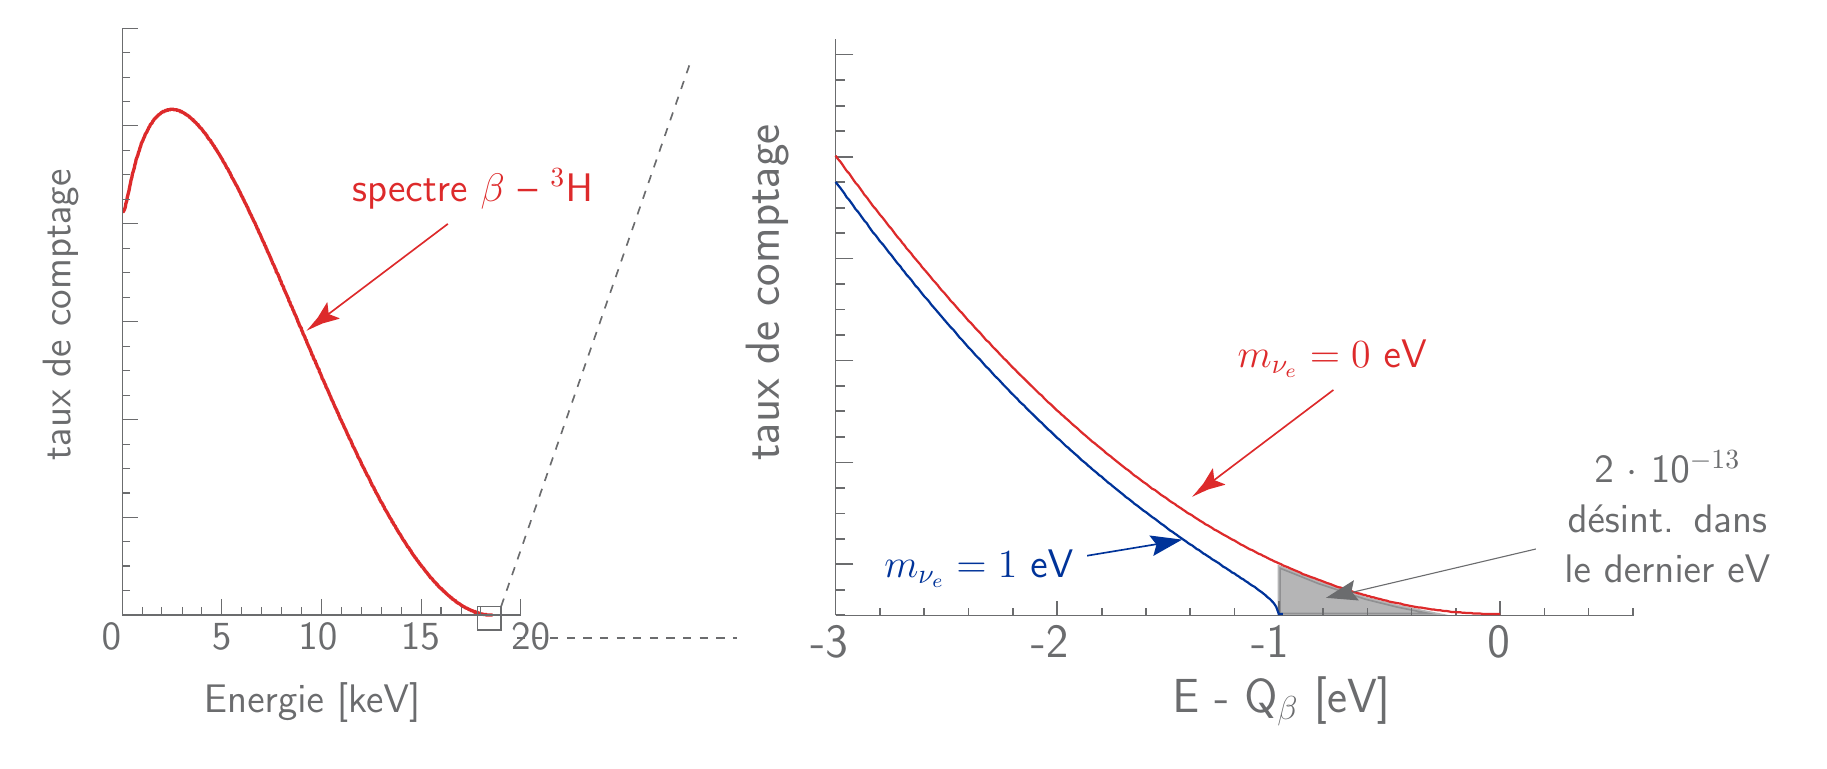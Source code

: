 \begin{tikzpicture}[y=-1cm,>=latex]
  \sf
  \definecolor{red}{RGB}{221,42,43}
  \definecolor{green}{RGB}{105,182,40}
  \definecolor{blue}{RGB}{0,51,153}
  \definecolor{orange}{RGB}{192,128,64}
  \definecolor{gray}{RGB}{107,108,110}
  \colorlet{black}{gray}

  %% Beta spectrum
  \draw[very thick,red] (1.668,21.637) -- (1.674,21.637) -- (1.687,21.613) -- (1.698,21.582) -- (1.704,21.541) -- (1.717,21.499) -- (1.723,21.457) -- (1.734,21.414) -- (1.746,21.368) -- (1.753,21.325) -- (1.763,21.283) -- (1.77,21.241) -- (1.782,21.201) -- (1.789,21.158) -- (1.812,21.086) -- (1.818,21.05) -- (1.829,21.014) -- (1.835,20.978) -- (1.858,20.919) -- (1.865,20.889) -- (1.877,20.86) -- (1.884,20.83) -- (1.894,20.805) -- (1.901,20.775) -- (1.924,20.729) -- (1.93,20.709) -- (1.943,20.686) -- (1.949,20.661) -- (1.973,20.625) -- (1.979,20.608) -- (1.99,20.589) -- (1.996,20.572) -- (2.009,20.555) -- (2.015,20.536) -- (2.038,20.513) -- (2.045,20.494) -- (2.055,20.483) -- (2.062,20.47) -- (2.127,20.405) -- (2.14,20.398) -- (2.157,20.381) -- (2.17,20.375) -- (2.176,20.369) -- (2.187,20.369) -- (2.199,20.362) -- (2.206,20.356) -- (2.216,20.356) -- (2.223,20.352) -- (2.235,20.352) -- (2.239,20.345) -- (2.265,20.345) -- (2.271,20.339) -- (2.305,20.339) -- (2.318,20.345) -- (2.347,20.345) -- (2.354,20.352) -- (2.366,20.352) -- (2.377,20.356) -- (2.383,20.356) -- (2.396,20.362) -- (2.4,20.369) -- (2.413,20.369) -- (2.419,20.375) -- (2.443,20.386) -- (2.449,20.392) -- (2.462,20.398) -- (2.466,20.405) -- (2.491,20.417) -- (2.496,20.422) -- (2.508,20.428) -- (2.515,20.441) -- (2.527,20.447) -- (2.544,20.464) -- (2.557,20.47) -- (2.561,20.483) -- (2.574,20.489) -- (2.58,20.5) -- (2.591,20.506) -- (2.603,20.519) -- (2.61,20.53) -- (2.623,20.536) -- (2.627,20.549) -- (2.639,20.559) -- (2.646,20.572) -- (2.656,20.578) -- (2.669,20.589) -- (2.675,20.602) -- (2.686,20.614) -- (2.692,20.625) -- (2.718,20.65) -- (2.722,20.661) -- (2.735,20.673) -- (2.741,20.693) -- (2.752,20.703) -- (2.758,20.716) -- (2.783,20.739) -- (2.788,20.758) -- (2.8,20.769) -- (2.807,20.781) -- (2.817,20.798) -- (2.83,20.811) -- (2.836,20.83) -- (2.849,20.841) -- (2.853,20.853) -- (2.866,20.87) -- (2.872,20.883) -- (2.896,20.919) -- (2.902,20.932) -- (2.913,20.949) -- (2.919,20.961) -- (2.932,20.978) -- (2.938,20.997) -- (2.949,21.014) -- (2.961,21.027) -- (2.968,21.044) -- (2.978,21.063) -- (2.985,21.08) -- (2.997,21.093) -- (3.008,21.11) -- (3.014,21.129) -- (3.027,21.145) -- (3.033,21.165) -- (3.044,21.181) -- (3.05,21.201) -- (3.073,21.237) -- (3.08,21.253) -- (3.092,21.273) -- (3.099,21.289) -- (3.122,21.325) -- (3.128,21.342) -- (3.139,21.361) -- (3.145,21.378) -- (3.158,21.397) -- (3.164,21.414) -- (3.175,21.44) -- (3.188,21.457) -- (3.194,21.476) -- (3.205,21.493) -- (3.211,21.512) -- (3.224,21.535) -- (3.234,21.552) -- (3.241,21.571) -- (3.253,21.588) -- (3.26,21.613) -- (3.27,21.63) -- (3.277,21.649) -- (3.289,21.673) -- (3.3,21.689) -- (3.306,21.709) -- (3.319,21.732) -- (3.325,21.751) -- (3.336,21.768) -- (3.349,21.791) -- (3.355,21.81) -- (3.365,21.827) -- (3.372,21.852) -- (3.385,21.869) -- (3.391,21.893) -- (3.401,21.912) -- (3.414,21.935) -- (3.421,21.954) -- (3.431,21.977) -- (3.437,21.994) -- (3.45,22.02) -- (3.461,22.037) -- (3.467,22.062) -- (3.48,22.079) -- (3.486,22.102) -- (3.497,22.121) -- (3.503,22.145) -- (3.516,22.164) -- (3.526,22.187) -- (3.533,22.204) -- (3.545,22.229) -- (3.55,22.246) -- (3.562,22.269);
  \draw[very thick,red] (3.562,22.269) -- (3.569,22.295) -- (3.581,22.312) -- (3.592,22.335) -- (3.598,22.354) -- (3.611,22.377) -- (3.615,22.403) -- (3.628,22.42) -- (3.641,22.443) -- (3.647,22.462) -- (3.658,22.485) -- (3.664,22.509) -- (3.677,22.528) -- (3.681,22.551) -- (3.694,22.576) -- (3.706,22.593) -- (3.711,22.617) -- (3.723,22.642) -- (3.73,22.659) -- (3.753,22.708) -- (3.759,22.725) -- (3.772,22.748) -- (3.776,22.773) -- (3.789,22.79) -- (3.795,22.816) -- (3.808,22.839) -- (3.818,22.856) -- (3.825,22.881) -- (3.838,22.904) -- (3.842,22.921) -- (3.867,22.97) -- (3.871,22.987) -- (3.884,23.012) -- (3.89,23.036) -- (3.901,23.055) -- (3.907,23.078) -- (3.92,23.101) -- (3.933,23.12) -- (3.937,23.144) -- (3.95,23.167) -- (3.956,23.192) -- (3.967,23.209) -- (3.979,23.233) -- (3.986,23.258) -- (3.998,23.275) -- (4.003,23.298) -- (4.015,23.324) -- (4.022,23.34) -- (4.045,23.389) -- (4.051,23.406) -- (4.062,23.431) -- (4.068,23.455) -- (4.081,23.472) -- (4.087,23.497) -- (4.098,23.52) -- (4.111,23.537) -- (4.117,23.563) -- (4.128,23.58) -- (4.134,23.603) -- (4.147,23.628) -- (4.159,23.645) -- (4.163,23.671) -- (4.176,23.694) -- (4.183,23.711) -- (4.193,23.736) -- (4.199,23.76) -- (4.212,23.777) -- (4.223,23.802) -- (4.229,23.819) -- (4.242,23.842) -- (4.248,23.868) -- (4.259,23.884) -- (4.271,23.91) -- (4.278,23.927) -- (4.288,23.95) -- (4.295,23.969) -- (4.307,23.992) -- (4.314,24.016) -- (4.324,24.035) -- (4.337,24.058) -- (4.343,24.077) -- (4.354,24.1) -- (4.36,24.117) -- (4.373,24.143) -- (4.384,24.16) -- (4.39,24.185) -- (4.403,24.202) -- (4.409,24.225) -- (4.42,24.244) -- (4.426,24.268) -- (4.439,24.287) -- (4.449,24.31) -- (4.456,24.327) -- (4.468,24.346) -- (4.475,24.369) -- (4.485,24.388) -- (4.498,24.412) -- (4.504,24.428) -- (4.515,24.454) -- (4.521,24.471) -- (4.534,24.49) -- (4.54,24.513) -- (4.564,24.549) -- (4.57,24.572) -- (4.58,24.591) -- (4.587,24.615) -- (4.61,24.651) -- (4.616,24.668) -- (4.629,24.693) -- (4.636,24.71) -- (4.646,24.729) -- (4.652,24.752) -- (4.676,24.788) -- (4.682,24.805) -- (4.695,24.831) -- (4.699,24.848) -- (4.712,24.867) -- (4.718,24.884) -- (4.731,24.903) -- (4.741,24.926) -- (4.748,24.943) -- (4.76,24.962) -- (4.765,24.979) -- (4.79,25.015) -- (4.796,25.034) -- (4.807,25.051) -- (4.813,25.074) -- (4.826,25.093) -- (4.83,25.11) -- (4.856,25.146) -- (4.86,25.165) -- (4.873,25.182) -- (4.879,25.201) -- (4.902,25.237) -- (4.909,25.254) -- (4.921,25.273) -- (4.925,25.29) -- (4.938,25.309) -- (4.945,25.326) -- (4.957,25.339) -- (4.968,25.356) -- (4.974,25.375) -- (4.987,25.392) -- (4.991,25.411) -- (5.016,25.447) -- (5.021,25.457) -- (5.033,25.476) -- (5.04,25.493) -- (5.052,25.512) -- (5.057,25.523) -- (5.082,25.559) -- (5.086,25.578) -- (5.099,25.588) -- (5.105,25.607) -- (5.118,25.624) -- (5.129,25.637) -- (5.135,25.656) -- (5.148,25.673) -- (5.152,25.686) -- (5.165,25.703) -- (5.171,25.715) -- (5.182,25.732) -- (5.194,25.745) -- (5.201,25.762) -- (5.213,25.781) -- (5.218,25.792) -- (5.23,25.811) -- (5.243,25.823) -- (5.247,25.834) -- (5.26,25.853) -- (5.266,25.864) -- (5.277,25.883) -- (5.283,25.895) -- (5.296,25.906) -- (5.309,25.925) -- (5.313,25.936) -- (5.326,25.948) -- (5.332,25.965) -- (5.342,25.978) -- (5.349,25.991) -- (5.362,26.007) -- (5.372,26.02) -- (5.378,26.033) -- (5.391,26.043) -- (5.397,26.056) -- (5.408,26.073) -- (5.421,26.086) -- (5.427,26.099) -- (5.438,26.109) -- (5.444,26.122) -- (5.457,26.134) -- (5.463,26.145) -- (5.474,26.158);
  \draw[very thick,red] (5.474,26.158) -- (5.486,26.168) -- (5.493,26.181) -- (5.503,26.194) -- (5.51,26.204) -- (5.533,26.23) -- (5.539,26.24) -- (5.552,26.253) -- (5.558,26.266) -- (5.569,26.276) -- (5.575,26.289) -- (5.588,26.295) -- (5.599,26.306) -- (5.605,26.319) -- (5.618,26.331) -- (5.624,26.342) -- (5.635,26.348) -- (5.647,26.361) -- (5.654,26.374) -- (5.664,26.378) -- (5.671,26.391) -- (5.7,26.42) -- (5.713,26.427) -- (5.719,26.439) -- (5.73,26.444) -- (5.736,26.456) -- (5.749,26.463) -- (5.802,26.515) -- (5.814,26.522) -- (5.831,26.541) -- (5.844,26.545) -- (5.85,26.558) -- (5.874,26.571) -- (5.88,26.577) -- (5.891,26.581) -- (5.897,26.594) -- (5.91,26.6) -- (5.916,26.607) -- (5.939,26.617) -- (5.946,26.623) -- (5.956,26.63) -- (5.963,26.636) -- (5.975,26.642) -- (5.98,26.649) -- (6.005,26.659) -- (6.011,26.666) -- (6.022,26.672) -- (6.028,26.672) -- (6.052,26.683) -- (6.058,26.689) -- (6.071,26.695) -- (6.075,26.695) -- (6.088,26.702) -- (6.094,26.708) -- (6.107,26.708) -- (6.117,26.714) -- (6.124,26.719) -- (6.136,26.719) -- (6.14,26.725) -- (6.153,26.725) -- (6.166,26.731) -- (6.172,26.731) -- (6.183,26.738) -- (6.189,26.738) -- (6.202,26.744) -- (6.206,26.744) -- (6.219,26.75) -- (6.236,26.75) -- (6.248,26.755) -- (6.278,26.755) -- (6.284,26.761) -- (6.363,26.761);

  %% Frame
  \draw[black] (1.657,26.761) -- (1.657,19.31);
  \draw[black] (1.657,26.761) -- (6.718,26.761);

  %% ticks
  \draw[black] (1.858,26.761) -- (1.657,26.761);
  \draw[black] (1.759,26.45) -- (1.657,26.45);
  \draw[black] (1.759,26.139) -- (1.657,26.139);
  \draw[black] (1.759,25.828) -- (1.657,25.828);
  \draw[black] (1.858,25.523) -- (1.657,25.523);
  \draw[black] (1.759,25.212) -- (1.657,25.212);
  \draw[black] (1.759,24.903) -- (1.657,24.903);
  \draw[black] (1.759,24.591) -- (1.657,24.591);
  \draw[black] (1.858,24.28) -- (1.657,24.28);
  \draw[black] (1.759,23.969) -- (1.657,23.969);
  \draw[black] (1.759,23.658) -- (1.657,23.658);
  \draw[black] (1.759,23.347) -- (1.657,23.347);
  \draw[black] (1.858,23.036) -- (1.657,23.036);
  \draw[black] (1.759,22.725) -- (1.657,22.725);
  \draw[black] (1.759,22.413) -- (1.657,22.413);
  \draw[black] (1.759,22.102) -- (1.657,22.102);
  \draw[black] (1.858,21.791) -- (1.657,21.791);
  \draw[black] (1.759,21.482) -- (1.657,21.482);
  \draw[black] (1.759,21.171) -- (1.657,21.171);
  \draw[black] (1.759,20.86) -- (1.657,20.86);
  \draw[black] (1.858,20.549) -- (1.657,20.549);
  \draw[black] (1.759,20.244) -- (1.657,20.244);
  \draw[black] (1.759,19.933) -- (1.657,19.933);
  \draw[black] (1.759,19.622) -- (1.657,19.622);
  \draw[black] (1.858,19.31) -- (1.657,19.31);
  \draw[black] (1.657,26.558) -- (1.657,26.761);
  \draw[black] (1.913,26.659) -- (1.913,26.761);
  \draw[black] (2.163,26.659) -- (2.163,26.761);
  \draw[black] (2.419,26.659) -- (2.419,26.761);
  \draw[black] (2.669,26.659) -- (2.669,26.761);
  \draw[black] (2.925,26.558) -- (2.925,26.761);
  \draw[black] (3.175,26.659) -- (3.175,26.761);
  \draw[black] (3.431,26.659) -- (3.431,26.761);
  \draw[black] (3.681,26.659) -- (3.681,26.761);
  \draw[black] (3.937,26.659) -- (3.937,26.761);
  \draw[black] (4.189,26.558) -- (4.189,26.761);
  \draw[black] (4.445,26.659) -- (4.445,26.761);
  \draw[black] (4.695,26.659) -- (4.695,26.761);
  \draw[black] (4.951,26.659) -- (4.951,26.761);
  \draw[black] (5.201,26.659) -- (5.201,26.761);
  \draw[black] (5.457,26.558) -- (5.457,26.761);
  \draw[black] (5.707,26.659) -- (5.707,26.761);
  \draw[black] (5.963,26.659) -- (5.963,26.761);
  \draw[black] (6.212,26.659) -- (6.212,26.761);
  \draw[black] (6.469,26.659) -- (6.469,26.761);
  \draw[black] (6.718,26.558) -- (6.718,26.761);

  %% ticks
  \draw[semithick,black] (10.945,26.115) -- (10.719,26.115);
  \draw[semithick,black] (10.833,25.798) -- (10.719,25.798);
  \draw[semithick,black] (10.833,25.472) -- (10.719,25.472);
  \draw[semithick,black] (10.833,25.148) -- (10.719,25.148);
  \draw[semithick,black] (10.945,24.824) -- (10.719,24.824);
  \draw[semithick,black] (10.833,24.5) -- (10.719,24.5);
  \draw[semithick,black] (10.833,24.174) -- (10.719,24.174);
  \draw[semithick,black] (10.833,23.857) -- (10.719,23.857);
  \draw[semithick,black] (10.945,23.531) -- (10.719,23.531);
  \draw[semithick,black] (10.833,23.207) -- (10.719,23.207);
  \draw[semithick,black] (10.833,22.883) -- (10.719,22.883);
  \draw[semithick,black] (10.833,22.559) -- (10.719,22.559);
  \draw[semithick,black] (10.945,22.233) -- (10.719,22.233);
  \draw[semithick,black] (10.833,21.91) -- (10.719,21.91);
  \draw[semithick,black] (10.833,21.59) -- (10.719,21.59);
  \draw[semithick,black] (10.833,21.266) -- (10.719,21.266);
  \draw[semithick,black] (10.945,20.942) -- (10.719,20.942);
  \draw[semithick,black] (10.833,20.618) -- (10.719,20.618);
  \draw[semithick,black] (10.833,20.295) -- (10.719,20.295);
  \draw[semithick,black] (10.833,19.969) -- (10.719,19.969);
  \draw[semithick,black] (10.945,19.645) -- (10.719,19.645);
  \draw[semithick,black] (10.833,26.441) -- (10.719,26.441);
  \draw[semithick,black] (10.833,26.765) -- (10.719,26.765);
  \draw[semithick,black] (10.719,26.587) -- (10.719,26.765);
  \draw[semithick,black] (11.282,26.676) -- (11.282,26.765);
  \draw[semithick,black] (11.845,26.676) -- (11.845,26.765);
  \draw[semithick,black] (12.406,26.676) -- (12.406,26.765);
  \draw[semithick,black] (12.969,26.676) -- (12.969,26.765);
  \draw[semithick,black] (13.53,26.587) -- (13.53,26.765);
  \draw[semithick,black] (14.099,26.676) -- (14.099,26.765);
  \draw[semithick,black] (14.662,26.676) -- (14.662,26.765);
  \draw[semithick,black] (15.223,26.676) -- (15.223,26.765);
  \draw[semithick,black] (15.786,26.676) -- (15.786,26.765);
  \draw[semithick,black] (16.347,26.587) -- (16.347,26.765);
  \draw[semithick,black] (16.91,26.676) -- (16.91,26.765);
  \draw[semithick,black] (17.473,26.676) -- (17.473,26.765);
  \draw[semithick,black] (18.034,26.676) -- (18.034,26.765);
  \draw[semithick,black] (18.597,26.676) -- (18.597,26.765);
  \draw[semithick,black] (19.158,26.587) -- (19.158,26.765);
  \draw[semithick,black] (19.721,26.676) -- (19.721,26.765);
  \draw[semithick,black] (20.282,26.676) -- (20.282,26.765);
  \draw[semithick,black] (20.845,26.676) -- (20.845,26.765);

  %% Frame
  \draw[black] (10.719,26.765) -- (10.719,19.448);
  \draw[black] (10.719,26.765) -- (20.855,26.765);
  %% \path[xshift=120pt,yshift=-18.5pt, fill=black, rotate around={165:(17.014,25.98)}] (17.014,25.98) -- (16.595,25.946) -- (16.95,25.722) -- (16.919,25.866) -- cycle;
  %% \path[xshift=-183pt,yshift=200pt, fill=black, rotate around={-105:(17.014,25.98)}] (17.014,25.98) -- (16.595,25.946) -- (16.95,25.722) -- (16.919,25.866) -- cycle;

  \begin{scope}[yshift=-18pt]
    \path[fill=gray,opacity=0.5] (16.353,25.519) -- (16.853,25.72) -- (17.452,25.919) -- (17.852,26.018) -- (18.352,26.12) -- (16.353,26.12) -- cycle;
    \draw[very thick,gray,opacity=0.5] (16.353,25.519) -- (16.853,25.72) -- (17.452,25.919) -- (17.852,26.018) -- (18.352,26.12) -- (16.353,26.12) -- cycle;
    \draw[thick,blue] (10.719,20.629) -- (10.746,20.665) -- (10.78,20.707) -- (10.833,20.779) -- (10.858,20.822) -- (10.892,20.858) -- (10.945,20.932) -- (10.971,20.974) -- (11.005,21.01) -- (11.083,21.12) -- (11.117,21.156) -- (11.142,21.198) -- (11.195,21.273) -- (11.229,21.308) -- (11.282,21.383) -- (11.316,21.419) -- (11.341,21.45) -- (11.394,21.522) -- (11.428,21.56) -- (11.481,21.632) -- (11.506,21.664) -- (11.54,21.7) -- (11.565,21.738) -- (11.593,21.77) -- (11.618,21.806) -- (11.652,21.842) -- (11.68,21.874) -- (11.733,21.948) -- (11.764,21.977) -- (11.792,22.015) -- (11.817,22.047) -- (11.845,22.083) -- (11.877,22.115) -- (11.904,22.145) -- (11.93,22.183) -- (11.957,22.214) -- (11.989,22.25) -- (12.069,22.344) -- (12.101,22.382) -- (12.181,22.475) -- (12.215,22.507) -- (12.241,22.538) -- (12.268,22.574) -- (12.294,22.606) -- (12.327,22.638) -- (12.406,22.731) -- (12.44,22.763) -- (12.493,22.826) -- (12.518,22.852) -- (12.552,22.883) -- (12.63,22.976) -- (12.664,23.004) -- (12.744,23.097) -- (12.776,23.125) -- (12.804,23.154) -- (12.829,23.182) -- (12.857,23.213) -- (12.888,23.243) -- (12.916,23.271) -- (12.941,23.302) -- (12.969,23.328) -- (13.001,23.36) -- (13.028,23.385) -- (13.053,23.417) -- (13.081,23.442) -- (13.115,23.47) -- (13.14,23.501) -- (13.193,23.552) -- (13.227,23.584) -- (13.305,23.662) -- (13.339,23.69) -- (13.365,23.719) -- (13.418,23.772) -- (13.451,23.798) -- (13.53,23.878) -- (13.564,23.904) -- (13.642,23.982) -- (13.676,24.007) -- (13.703,24.035) -- (13.729,24.056) -- (13.756,24.081) -- (13.788,24.107) -- (13.841,24.16) -- (13.9,24.206) -- (13.928,24.234) -- (13.953,24.253) -- (13.981,24.28) -- (14.04,24.327) -- (14.065,24.352) -- (14.099,24.373) -- (14.127,24.401) -- (14.152,24.422) -- (14.18,24.448) -- (14.211,24.469) -- (14.239,24.494) -- (14.376,24.604) -- (14.404,24.63) -- (14.436,24.651) -- (14.489,24.693) -- (14.516,24.718) -- (14.55,24.74) -- (14.628,24.803) -- (14.662,24.824) -- (14.74,24.886) -- (14.774,24.907) -- (14.853,24.97) -- (14.887,24.991) -- (14.965,25.055) -- (14.999,25.074) -- (15.026,25.095) -- (15.052,25.112) -- (15.079,25.133) -- (15.111,25.154) -- (15.138,25.174) -- (15.164,25.19) -- (15.191,25.212) -- (15.223,25.233) -- (15.251,25.248) -- (15.303,25.29) -- (15.335,25.305) -- (15.388,25.347) -- (15.416,25.362) -- (15.447,25.383) -- (15.475,25.4) -- (15.5,25.421) -- (15.528,25.436) -- (15.562,25.457) -- (15.587,25.472) -- (15.64,25.514) -- (15.674,25.531) -- (15.699,25.55) -- (15.727,25.567) -- (15.752,25.588) -- (15.786,25.603) -- (15.812,25.624) -- (15.839,25.639) -- (15.864,25.66) -- (15.898,25.677) -- (15.924,25.698) -- (15.951,25.713) -- (15.977,25.734) -- (16.01,25.756) -- (16.038,25.77) -- (16.091,25.813) -- (16.123,25.834) -- (16.176,25.876) -- (16.203,25.902) -- (16.235,25.927) -- (16.262,25.955) -- (16.288,25.984) -- (16.315,26.027) -- (16.347,26.115) -- (16.4,26.115);
    \draw[thick,red] (10.719,20.295) -- (10.746,20.335) -- (10.78,20.373) -- (10.806,20.409) -- (10.833,20.451) -- (10.858,20.487) -- (10.892,20.523) -- (10.918,20.561) -- (10.945,20.602) -- (10.971,20.64) -- (11.005,20.676) -- (11.057,20.75) -- (11.083,20.79) -- (11.117,20.828) -- (11.195,20.938) -- (11.229,20.974) -- (11.282,21.046) -- (11.316,21.084) -- (11.341,21.116) -- (11.394,21.188) -- (11.428,21.224) -- (11.481,21.298) -- (11.506,21.33) -- (11.54,21.366) -- (11.565,21.402) -- (11.593,21.433) -- (11.618,21.471) -- (11.652,21.507) -- (11.68,21.539) -- (11.705,21.575) -- (11.733,21.607) -- (11.764,21.643) -- (11.792,21.675) -- (11.817,21.711) -- (11.845,21.742) -- (11.877,21.778) -- (11.93,21.842) -- (11.957,21.878) -- (11.989,21.91) -- (12.016,21.941) -- (12.042,21.977) -- (12.069,22.009) -- (12.101,22.041) -- (12.154,22.104) -- (12.181,22.14) -- (12.215,22.172) -- (12.294,22.265) -- (12.327,22.297) -- (12.406,22.392) -- (12.44,22.422) -- (12.493,22.485) -- (12.518,22.511) -- (12.552,22.543) -- (12.63,22.638) -- (12.664,22.663) -- (12.717,22.727) -- (12.744,22.752) -- (12.776,22.784) -- (12.804,22.816) -- (12.829,22.841) -- (12.857,22.873) -- (12.888,22.898) -- (12.916,22.93) -- (12.941,22.957) -- (12.969,22.987) -- (13.001,23.015) -- (13.028,23.046) -- (13.081,23.097) -- (13.115,23.129) -- (13.193,23.207) -- (13.227,23.239) -- (13.305,23.317) -- (13.339,23.343) -- (13.365,23.374) -- (13.418,23.427) -- (13.451,23.453) -- (13.53,23.531) -- (13.564,23.558) -- (13.589,23.584) -- (13.617,23.605) -- (13.642,23.63) -- (13.676,23.658) -- (13.729,23.709) -- (13.788,23.757) -- (13.841,23.808) -- (13.9,23.857) -- (13.928,23.882) -- (13.953,23.904) -- (13.981,23.929) -- (14.012,23.95) -- (14.04,23.975) -- (14.127,24.045) -- (14.152,24.071) -- (14.18,24.092) -- (14.211,24.113) -- (14.239,24.138) -- (14.404,24.27) -- (14.436,24.291) -- (14.463,24.312) -- (14.489,24.337) -- (14.516,24.359) -- (14.55,24.38) -- (14.628,24.441) -- (14.662,24.462) -- (14.74,24.526) -- (14.774,24.541) -- (14.853,24.604) -- (14.887,24.625) -- (14.912,24.64) -- (14.965,24.682) -- (14.999,24.704) -- (15.026,24.718) -- (15.052,24.74) -- (15.079,24.757) -- (15.111,24.778) -- (15.138,24.797) -- (15.164,24.814) -- (15.191,24.835) -- (15.223,24.85) -- (15.251,24.867) -- (15.276,24.886) -- (15.303,24.903) -- (15.335,24.924) -- (15.388,24.956) -- (15.416,24.977) -- (15.447,24.991) -- (15.5,25.023) -- (15.528,25.044) -- (15.562,25.059) -- (15.64,25.106) -- (15.674,25.123) -- (15.752,25.169) -- (15.786,25.184) -- (15.864,25.233) -- (15.898,25.248) -- (15.977,25.294) -- (16.01,25.305) -- (16.091,25.351) -- (16.123,25.362) -- (16.15,25.379) -- (16.176,25.389) -- (16.203,25.404) -- (16.235,25.421) -- (16.262,25.432) -- (16.288,25.447) -- (16.315,25.457) -- (16.347,25.472) -- (16.375,25.483) -- (16.4,25.499);
    \draw[thick,red] (16.4,25.499) -- (16.427,25.51) -- (16.459,25.521) -- (16.487,25.535) -- (16.54,25.557) -- (16.573,25.571) -- (16.626,25.593) -- (16.652,25.61) -- (16.686,25.62) -- (16.764,25.65) -- (16.798,25.66) -- (16.851,25.682) -- (16.883,25.692) -- (16.963,25.724) -- (16.997,25.734) -- (17.075,25.766) -- (17.109,25.777) -- (17.134,25.781) -- (17.187,25.802) -- (17.221,25.813) -- (17.247,25.817) -- (17.3,25.838) -- (17.333,25.845) -- (17.359,25.855) -- (17.386,25.859) -- (17.412,25.87) -- (17.446,25.876) -- (17.473,25.887) -- (17.498,25.891) -- (17.526,25.902) -- (17.558,25.906) -- (17.585,25.916) -- (17.638,25.927) -- (17.67,25.938) -- (17.723,25.948) -- (17.75,25.959) -- (17.782,25.965) -- (17.863,25.98) -- (17.894,25.984) -- (17.922,25.995) -- (17.975,26.005) -- (18.009,26.012) -- (18.087,26.027) -- (18.121,26.033) -- (18.146,26.033) -- (18.199,26.043) -- (18.233,26.048) -- (18.286,26.058) -- (18.311,26.058) -- (18.345,26.065) -- (18.373,26.069) -- (18.398,26.069) -- (18.426,26.075) -- (18.457,26.079) -- (18.485,26.079) -- (18.538,26.09) -- (18.57,26.09) -- (18.597,26.094) -- (18.65,26.094) -- (18.682,26.101) -- (18.709,26.101) -- (18.735,26.105) -- (18.796,26.105) -- (18.821,26.111) -- (18.908,26.111) -- (18.934,26.115) -- (19.158,26.115);
  \end{scope}

  %% Zoom area
  \draw[semithick,black] (6.17,26.653) rectangle (6.471,26.952);
  \draw[semithick,dashed,black] (6.672,27.053) -- (9.47,27.053);
  \draw[semithick,dashed,black] (6.471,26.653) -- (8.871,19.753);

  \Large
  \begin{scope}[xshift=-10pt,yshift=-10pt]
    %% Arrow for m = 1 eV
    \draw[semithick,blue] (15.395,25.47) -- (13.824,25.73);
    \path (11.517,25.929) node[text=blue,anchor=base west, fill=white] {$m_{\nu_e}= 1$ eV};
    \path[fill=blue] (15.054,25.4) -- (15.471,25.453) -- (15.105,25.66) -- (15.145,25.516) -- cycle;
  \end{scope}

  \begin{scope}[xshift=10pt,yshift=-17pt]
    %% Arrow for number of events
    \draw[black] (16.648,25.942) -- (19.486,25.273);
    \path[fill=black] (17.014,25.98) -- (16.595,25.946) -- (16.95,25.722) -- (16.919,25.866) -- cycle;
    \path (18.559,24.987) node[fill=white,xshift=0.7cm,yshift=0.5cm,text=black,anchor=base west, text width=3cm, align=center] {2 $\cdot$ 10$^{-13}$ désint. dans le dernier eV};
  \end{scope}

  \begin{scope}[yshift=-10pt]
    %% Arrow for m = 0 eV
    \draw[semithick,red] (15.498,24.718) -- (17.041,23.552);
    \path[fill=red] (15.528,24.697) -- (15.665,24.75) -- (15.663,24.757) -- (15.45,24.816) -- (15.409,24.835) -- (15.369,24.852) -- (15.329,24.871) -- (15.287,24.89) -- (15.246,24.909) -- (15.276,24.875) -- (15.306,24.841) -- (15.333,24.807) -- (15.363,24.773) -- (15.39,24.74) -- (15.507,24.549) -- (15.511,24.547) -- (15.528,24.697);
    \path (15.653,23.266) node[text=red,anchor=base west] {$m_{\nu_e}= 0$ eV};
  \end{scope}

  \begin{scope}[xshift=-320pt, yshift=50pt]
    %% Arrow for m = 0 eV
    \draw[semithick,red] (15.498,24.718) -- (17.041,23.552);
    \path[fill=red] (15.528,24.697) -- (15.665,24.75) -- (15.663,24.757) -- (15.45,24.816) -- (15.409,24.835) -- (15.369,24.852) -- (15.329,24.871) -- (15.287,24.89) -- (15.246,24.909) -- (15.276,24.875) -- (15.306,24.841) -- (15.333,24.807) -- (15.363,24.773) -- (15.39,24.74) -- (15.507,24.549) -- (15.511,24.547) -- (15.528,24.697);
    \path (15.653,23.266) node[text=red,anchor=base west] {spectre $\beta$ -- $^3$H};
  \end{scope}

  {
    \LARGE
    \path (10,25) node[text=black,anchor=base west, rotate=90] {taux de comptage};
    \path (14.8,28) node[text=black,anchor=base west] {E - Q$_\beta$ [eV]};
    \path (10.2,27.3) node[text=black,anchor=base west] {-3};
    \path (13,27.3) node[text=black,anchor=base west] {-2};
    \path (15.8,27.3) node[text=black,anchor=base west] {-1};
    \path (18.8,27.3) node[text=black,anchor=base west] {0};

    \path (1,25) node[text=black,anchor=base west, rotate=90] {\Large taux de comptage};
    \path (2.5,28) node[text=black,anchor=base west] {\Large Energie [keV]};
    \path (1.2,27.2) node[text=black,anchor=base west] {\Large 0};
    \path (2.6,27.2) node[text=black,anchor=base west] {\Large 5};
    \path (3.7,27.2) node[text=black,anchor=base west] {\Large 10};
    \path (5.0,27.2) node[text=black,anchor=base west] {\Large 15};
    \path (6.4,27.2) node[text=black,anchor=base west] {\Large 20};
  }


\end{tikzpicture}%
%% Configure (x)emacs for this file ...
%% Local Variables:
%% mode: latex
%% End:
